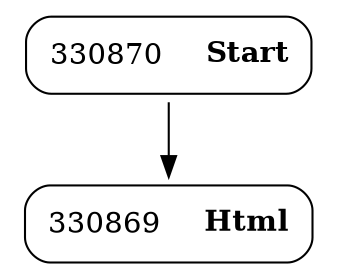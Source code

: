 digraph ast {
node [shape=none];
330869 [label=<<TABLE border='1' cellspacing='0' cellpadding='10' style='rounded' ><TR><TD border='0'>330869</TD><TD border='0'><B>Html</B></TD></TR></TABLE>>];
330870 [label=<<TABLE border='1' cellspacing='0' cellpadding='10' style='rounded' ><TR><TD border='0'>330870</TD><TD border='0'><B>Start</B></TD></TR></TABLE>>];
330870 -> 330869 [weight=2];
}
